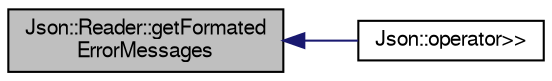 digraph "Json::Reader::getFormatedErrorMessages"
{
  edge [fontname="FreeSans",fontsize="10",labelfontname="FreeSans",labelfontsize="10"];
  node [fontname="FreeSans",fontsize="10",shape=record];
  rankdir="LR";
  Node1 [label="Json::Reader::getFormated\lErrorMessages",height=0.2,width=0.4,color="black", fillcolor="grey75", style="filled" fontcolor="black"];
  Node1 -> Node2 [dir="back",color="midnightblue",fontsize="10",style="solid",fontname="FreeSans"];
  Node2 [label="Json::operator\>\>",height=0.2,width=0.4,color="black", fillcolor="white", style="filled",URL="$namespace_json.html#a4d245ef719cc0853e8e78eb5f99c16e5",tooltip="Read from &#39;sin&#39; into &#39;root&#39;. "];
}
